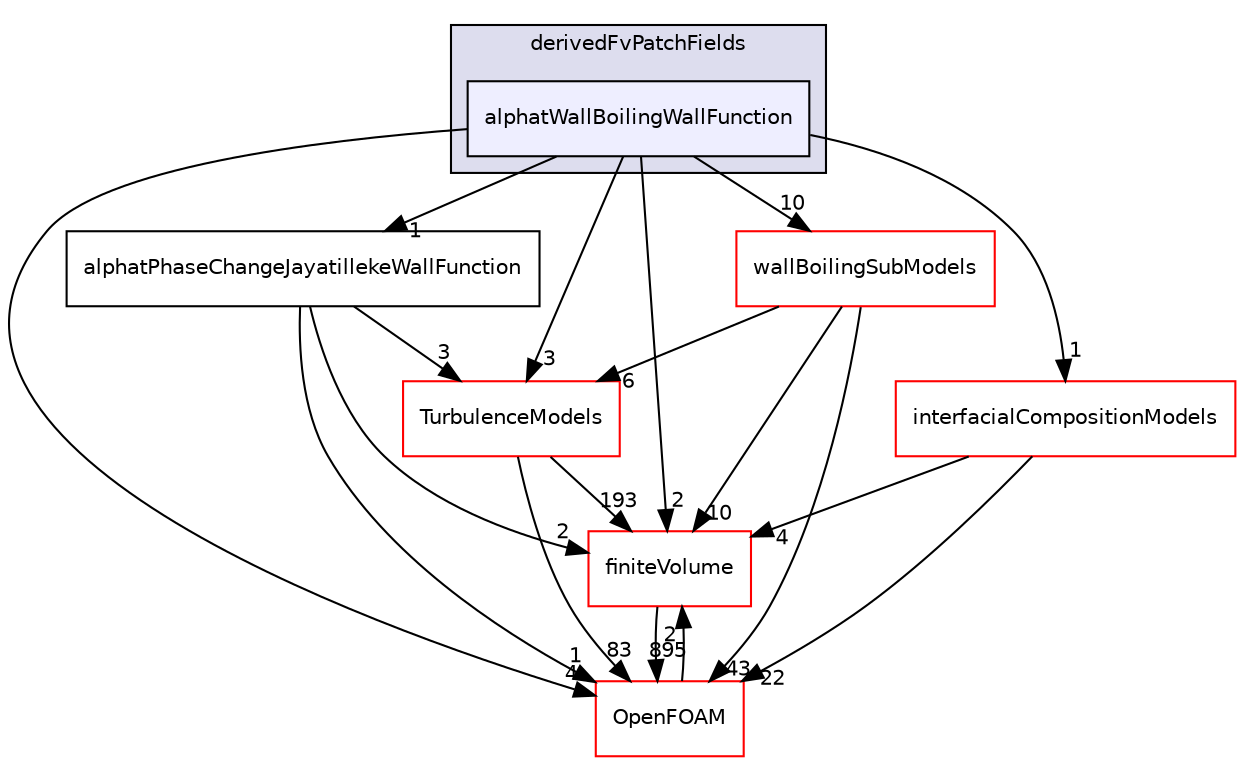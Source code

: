 digraph "src/phaseSystemModels/reactingEulerFoam/derivedFvPatchFields/alphatWallBoilingWallFunction" {
  bgcolor=transparent;
  compound=true
  node [ fontsize="10", fontname="Helvetica"];
  edge [ labelfontsize="10", labelfontname="Helvetica"];
  subgraph clusterdir_b7cf47d467e63ee16b71b3cc72940979 {
    graph [ bgcolor="#ddddee", pencolor="black", label="derivedFvPatchFields" fontname="Helvetica", fontsize="10", URL="dir_b7cf47d467e63ee16b71b3cc72940979.html"]
  dir_d1f365b968d50fc7ecd5226f870e89ef [shape=box, label="alphatWallBoilingWallFunction", style="filled", fillcolor="#eeeeff", pencolor="black", URL="dir_d1f365b968d50fc7ecd5226f870e89ef.html"];
  }
  dir_9bd15774b555cf7259a6fa18f99fe99b [shape=box label="finiteVolume" color="red" URL="dir_9bd15774b555cf7259a6fa18f99fe99b.html"];
  dir_1eda626aeac0f0ad2848c36acaa5d501 [shape=box label="TurbulenceModels" color="red" URL="dir_1eda626aeac0f0ad2848c36acaa5d501.html"];
  dir_219e4cd0888a98866eae3cdab5a5aa38 [shape=box label="wallBoilingSubModels" color="red" URL="dir_219e4cd0888a98866eae3cdab5a5aa38.html"];
  dir_c5473ff19b20e6ec4dfe5c310b3778a8 [shape=box label="OpenFOAM" color="red" URL="dir_c5473ff19b20e6ec4dfe5c310b3778a8.html"];
  dir_0f1e1ad1cc67aee7c6e293370ff5a38b [shape=box label="interfacialCompositionModels" color="red" URL="dir_0f1e1ad1cc67aee7c6e293370ff5a38b.html"];
  dir_343d3bc6cf1276e78888ff6bc938e02a [shape=box label="alphatPhaseChangeJayatillekeWallFunction" URL="dir_343d3bc6cf1276e78888ff6bc938e02a.html"];
  dir_9bd15774b555cf7259a6fa18f99fe99b->dir_c5473ff19b20e6ec4dfe5c310b3778a8 [headlabel="895", labeldistance=1.5 headhref="dir_000814_002151.html"];
  dir_1eda626aeac0f0ad2848c36acaa5d501->dir_9bd15774b555cf7259a6fa18f99fe99b [headlabel="193", labeldistance=1.5 headhref="dir_002933_000814.html"];
  dir_1eda626aeac0f0ad2848c36acaa5d501->dir_c5473ff19b20e6ec4dfe5c310b3778a8 [headlabel="83", labeldistance=1.5 headhref="dir_002933_002151.html"];
  dir_219e4cd0888a98866eae3cdab5a5aa38->dir_9bd15774b555cf7259a6fa18f99fe99b [headlabel="10", labeldistance=1.5 headhref="dir_001219_000814.html"];
  dir_219e4cd0888a98866eae3cdab5a5aa38->dir_1eda626aeac0f0ad2848c36acaa5d501 [headlabel="6", labeldistance=1.5 headhref="dir_001219_002933.html"];
  dir_219e4cd0888a98866eae3cdab5a5aa38->dir_c5473ff19b20e6ec4dfe5c310b3778a8 [headlabel="43", labeldistance=1.5 headhref="dir_001219_002151.html"];
  dir_d1f365b968d50fc7ecd5226f870e89ef->dir_9bd15774b555cf7259a6fa18f99fe99b [headlabel="2", labeldistance=1.5 headhref="dir_003004_000814.html"];
  dir_d1f365b968d50fc7ecd5226f870e89ef->dir_1eda626aeac0f0ad2848c36acaa5d501 [headlabel="3", labeldistance=1.5 headhref="dir_003004_002933.html"];
  dir_d1f365b968d50fc7ecd5226f870e89ef->dir_219e4cd0888a98866eae3cdab5a5aa38 [headlabel="10", labeldistance=1.5 headhref="dir_003004_001219.html"];
  dir_d1f365b968d50fc7ecd5226f870e89ef->dir_c5473ff19b20e6ec4dfe5c310b3778a8 [headlabel="4", labeldistance=1.5 headhref="dir_003004_002151.html"];
  dir_d1f365b968d50fc7ecd5226f870e89ef->dir_0f1e1ad1cc67aee7c6e293370ff5a38b [headlabel="1", labeldistance=1.5 headhref="dir_003004_003039.html"];
  dir_d1f365b968d50fc7ecd5226f870e89ef->dir_343d3bc6cf1276e78888ff6bc938e02a [headlabel="1", labeldistance=1.5 headhref="dir_003004_003002.html"];
  dir_c5473ff19b20e6ec4dfe5c310b3778a8->dir_9bd15774b555cf7259a6fa18f99fe99b [headlabel="2", labeldistance=1.5 headhref="dir_002151_000814.html"];
  dir_0f1e1ad1cc67aee7c6e293370ff5a38b->dir_9bd15774b555cf7259a6fa18f99fe99b [headlabel="4", labeldistance=1.5 headhref="dir_003039_000814.html"];
  dir_0f1e1ad1cc67aee7c6e293370ff5a38b->dir_c5473ff19b20e6ec4dfe5c310b3778a8 [headlabel="22", labeldistance=1.5 headhref="dir_003039_002151.html"];
  dir_343d3bc6cf1276e78888ff6bc938e02a->dir_9bd15774b555cf7259a6fa18f99fe99b [headlabel="2", labeldistance=1.5 headhref="dir_003002_000814.html"];
  dir_343d3bc6cf1276e78888ff6bc938e02a->dir_1eda626aeac0f0ad2848c36acaa5d501 [headlabel="3", labeldistance=1.5 headhref="dir_003002_002933.html"];
  dir_343d3bc6cf1276e78888ff6bc938e02a->dir_c5473ff19b20e6ec4dfe5c310b3778a8 [headlabel="1", labeldistance=1.5 headhref="dir_003002_002151.html"];
}
